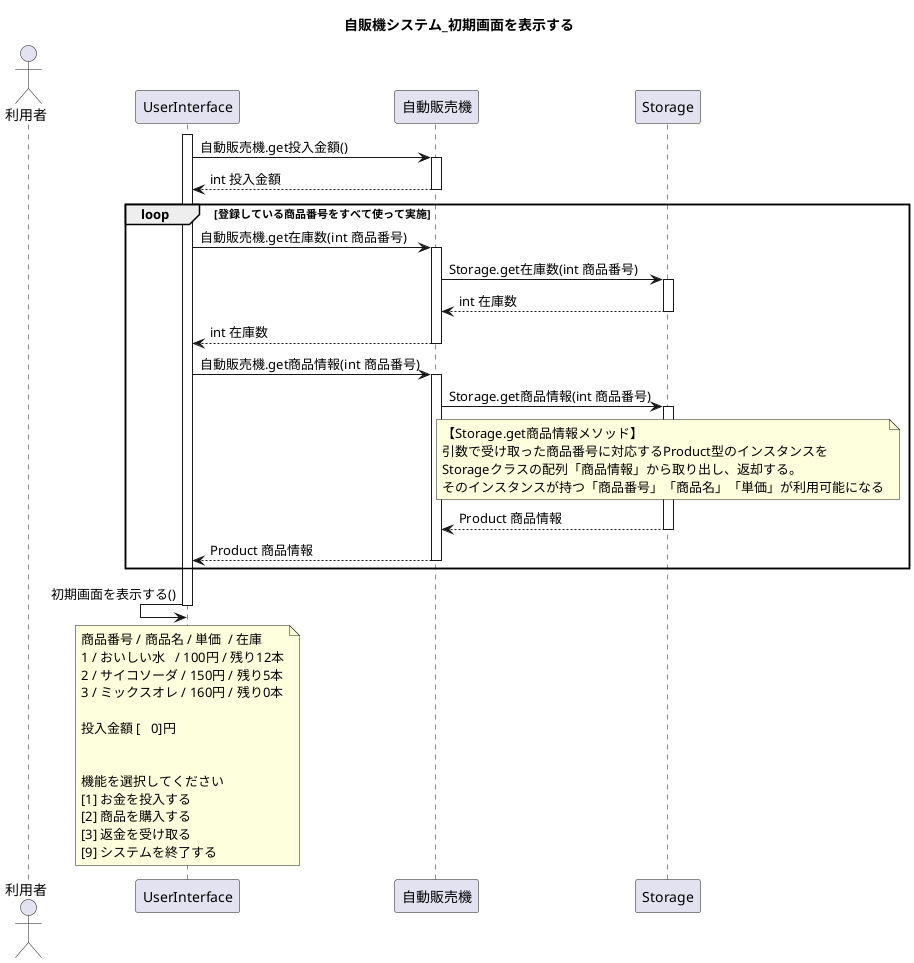 @startuml
title 自販機システム_初期画面を表示する

actor 利用者
activate UserInterface
UserInterface -> 自動販売機 : 自動販売機.get投入金額()
activate 自動販売機
UserInterface <-- 自動販売機 : int 投入金額
deactivate 自動販売機

loop 登録している商品番号をすべて使って実施
UserInterface -> 自動販売機 : 自動販売機.get在庫数(int 商品番号)
activate 自動販売機
自動販売機 -> Storage : Storage.get在庫数(int 商品番号)
activate Storage
自動販売機 <-- Storage : int 在庫数
deactivate Storage
UserInterface <-- 自動販売機 : int 在庫数
deactivate 自動販売機

UserInterface -> 自動販売機 : 自動販売機.get商品情報(int 商品番号)
activate 自動販売機
自動販売機 -> Storage : Storage.get商品情報(int 商品番号)
activate Storage

note over Storage
【Storage.get商品情報メソッド】
引数で受け取った商品番号に対応するProduct型のインスタンスを
Storageクラスの配列「商品情報」から取り出し、返却する。
そのインスタンスが持つ「商品番号」「商品名」「単価」が利用可能になる
end note


自動販売機 <-- Storage : Product 商品情報
deactivate Storage
UserInterface <-- 自動販売機 : Product 商品情報
deactivate 自動販売機

' UserInterface -> Product : get商品番号(), get商品名(), get単価()
' activate Product
' UserInterface <-- Product : int 商品番号, String 商品名, int 単価
' deactivate Product 

end

UserInterface <- UserInterface : 初期画面を表示する()
note over UserInterface
商品番号 / 商品名 / 単価  / 在庫
1 / おいしい水   / 100円 / 残り12本
2 / サイコソーダ / 150円 / 残り5本
3 / ミックスオレ / 160円 / 残り0本

投入金額 [   0]円


機能を選択してください
[1] お金を投入する
[2] 商品を購入する
[3] 返金を受け取る
[9] システムを終了する
end note
deactivate UserInterface
@enduml